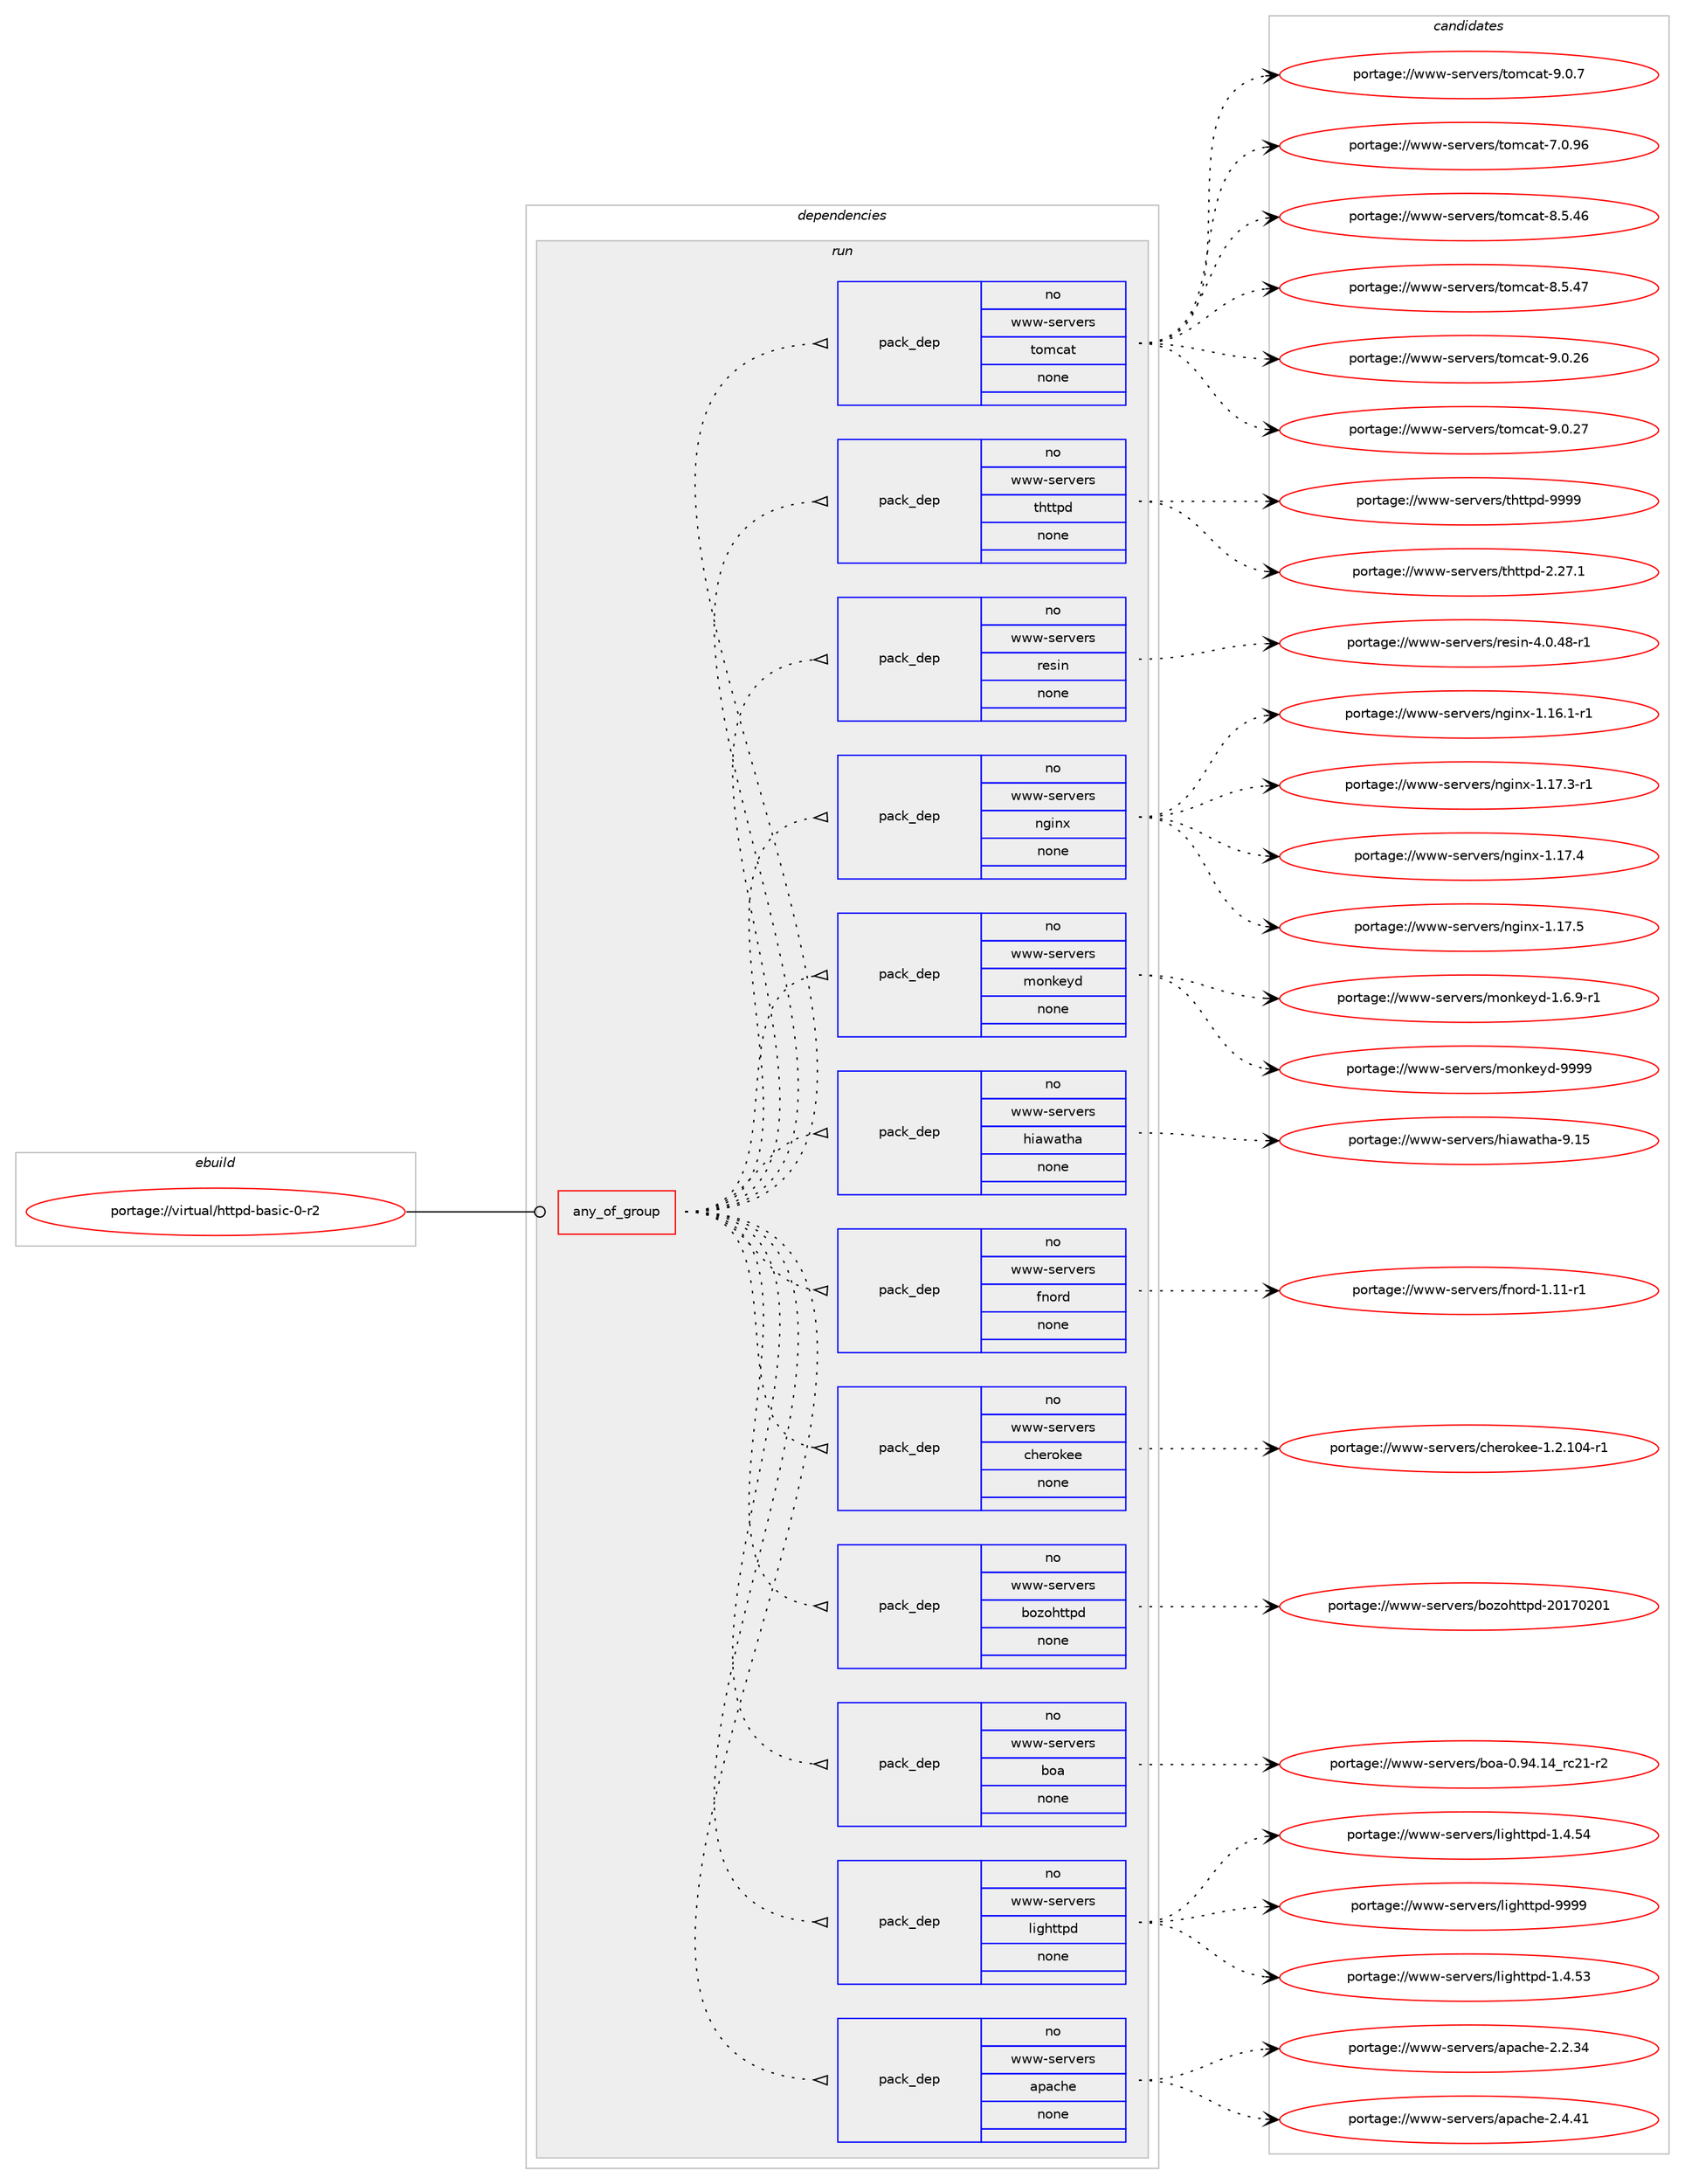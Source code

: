 digraph prolog {

# *************
# Graph options
# *************

newrank=true;
concentrate=true;
compound=true;
graph [rankdir=LR,fontname=Helvetica,fontsize=10,ranksep=1.5];#, ranksep=2.5, nodesep=0.2];
edge  [arrowhead=vee];
node  [fontname=Helvetica,fontsize=10];

# **********
# The ebuild
# **********

subgraph cluster_leftcol {
color=gray;
rank=same;
label=<<i>ebuild</i>>;
id [label="portage://virtual/httpd-basic-0-r2", color=red, width=4, href="../virtual/httpd-basic-0-r2.svg"];
}

# ****************
# The dependencies
# ****************

subgraph cluster_midcol {
color=gray;
label=<<i>dependencies</i>>;
subgraph cluster_compile {
fillcolor="#eeeeee";
style=filled;
label=<<i>compile</i>>;
}
subgraph cluster_compileandrun {
fillcolor="#eeeeee";
style=filled;
label=<<i>compile and run</i>>;
}
subgraph cluster_run {
fillcolor="#eeeeee";
style=filled;
label=<<i>run</i>>;
subgraph any7112 {
dependency434081 [label=<<TABLE BORDER="0" CELLBORDER="1" CELLSPACING="0" CELLPADDING="4"><TR><TD CELLPADDING="10">any_of_group</TD></TR></TABLE>>, shape=none, color=red];subgraph pack321659 {
dependency434082 [label=<<TABLE BORDER="0" CELLBORDER="1" CELLSPACING="0" CELLPADDING="4" WIDTH="220"><TR><TD ROWSPAN="6" CELLPADDING="30">pack_dep</TD></TR><TR><TD WIDTH="110">no</TD></TR><TR><TD>www-servers</TD></TR><TR><TD>apache</TD></TR><TR><TD>none</TD></TR><TR><TD></TD></TR></TABLE>>, shape=none, color=blue];
}
dependency434081:e -> dependency434082:w [weight=20,style="dotted",arrowhead="oinv"];
subgraph pack321660 {
dependency434083 [label=<<TABLE BORDER="0" CELLBORDER="1" CELLSPACING="0" CELLPADDING="4" WIDTH="220"><TR><TD ROWSPAN="6" CELLPADDING="30">pack_dep</TD></TR><TR><TD WIDTH="110">no</TD></TR><TR><TD>www-servers</TD></TR><TR><TD>lighttpd</TD></TR><TR><TD>none</TD></TR><TR><TD></TD></TR></TABLE>>, shape=none, color=blue];
}
dependency434081:e -> dependency434083:w [weight=20,style="dotted",arrowhead="oinv"];
subgraph pack321661 {
dependency434084 [label=<<TABLE BORDER="0" CELLBORDER="1" CELLSPACING="0" CELLPADDING="4" WIDTH="220"><TR><TD ROWSPAN="6" CELLPADDING="30">pack_dep</TD></TR><TR><TD WIDTH="110">no</TD></TR><TR><TD>www-servers</TD></TR><TR><TD>boa</TD></TR><TR><TD>none</TD></TR><TR><TD></TD></TR></TABLE>>, shape=none, color=blue];
}
dependency434081:e -> dependency434084:w [weight=20,style="dotted",arrowhead="oinv"];
subgraph pack321662 {
dependency434085 [label=<<TABLE BORDER="0" CELLBORDER="1" CELLSPACING="0" CELLPADDING="4" WIDTH="220"><TR><TD ROWSPAN="6" CELLPADDING="30">pack_dep</TD></TR><TR><TD WIDTH="110">no</TD></TR><TR><TD>www-servers</TD></TR><TR><TD>bozohttpd</TD></TR><TR><TD>none</TD></TR><TR><TD></TD></TR></TABLE>>, shape=none, color=blue];
}
dependency434081:e -> dependency434085:w [weight=20,style="dotted",arrowhead="oinv"];
subgraph pack321663 {
dependency434086 [label=<<TABLE BORDER="0" CELLBORDER="1" CELLSPACING="0" CELLPADDING="4" WIDTH="220"><TR><TD ROWSPAN="6" CELLPADDING="30">pack_dep</TD></TR><TR><TD WIDTH="110">no</TD></TR><TR><TD>www-servers</TD></TR><TR><TD>cherokee</TD></TR><TR><TD>none</TD></TR><TR><TD></TD></TR></TABLE>>, shape=none, color=blue];
}
dependency434081:e -> dependency434086:w [weight=20,style="dotted",arrowhead="oinv"];
subgraph pack321664 {
dependency434087 [label=<<TABLE BORDER="0" CELLBORDER="1" CELLSPACING="0" CELLPADDING="4" WIDTH="220"><TR><TD ROWSPAN="6" CELLPADDING="30">pack_dep</TD></TR><TR><TD WIDTH="110">no</TD></TR><TR><TD>www-servers</TD></TR><TR><TD>fnord</TD></TR><TR><TD>none</TD></TR><TR><TD></TD></TR></TABLE>>, shape=none, color=blue];
}
dependency434081:e -> dependency434087:w [weight=20,style="dotted",arrowhead="oinv"];
subgraph pack321665 {
dependency434088 [label=<<TABLE BORDER="0" CELLBORDER="1" CELLSPACING="0" CELLPADDING="4" WIDTH="220"><TR><TD ROWSPAN="6" CELLPADDING="30">pack_dep</TD></TR><TR><TD WIDTH="110">no</TD></TR><TR><TD>www-servers</TD></TR><TR><TD>hiawatha</TD></TR><TR><TD>none</TD></TR><TR><TD></TD></TR></TABLE>>, shape=none, color=blue];
}
dependency434081:e -> dependency434088:w [weight=20,style="dotted",arrowhead="oinv"];
subgraph pack321666 {
dependency434089 [label=<<TABLE BORDER="0" CELLBORDER="1" CELLSPACING="0" CELLPADDING="4" WIDTH="220"><TR><TD ROWSPAN="6" CELLPADDING="30">pack_dep</TD></TR><TR><TD WIDTH="110">no</TD></TR><TR><TD>www-servers</TD></TR><TR><TD>monkeyd</TD></TR><TR><TD>none</TD></TR><TR><TD></TD></TR></TABLE>>, shape=none, color=blue];
}
dependency434081:e -> dependency434089:w [weight=20,style="dotted",arrowhead="oinv"];
subgraph pack321667 {
dependency434090 [label=<<TABLE BORDER="0" CELLBORDER="1" CELLSPACING="0" CELLPADDING="4" WIDTH="220"><TR><TD ROWSPAN="6" CELLPADDING="30">pack_dep</TD></TR><TR><TD WIDTH="110">no</TD></TR><TR><TD>www-servers</TD></TR><TR><TD>nginx</TD></TR><TR><TD>none</TD></TR><TR><TD></TD></TR></TABLE>>, shape=none, color=blue];
}
dependency434081:e -> dependency434090:w [weight=20,style="dotted",arrowhead="oinv"];
subgraph pack321668 {
dependency434091 [label=<<TABLE BORDER="0" CELLBORDER="1" CELLSPACING="0" CELLPADDING="4" WIDTH="220"><TR><TD ROWSPAN="6" CELLPADDING="30">pack_dep</TD></TR><TR><TD WIDTH="110">no</TD></TR><TR><TD>www-servers</TD></TR><TR><TD>resin</TD></TR><TR><TD>none</TD></TR><TR><TD></TD></TR></TABLE>>, shape=none, color=blue];
}
dependency434081:e -> dependency434091:w [weight=20,style="dotted",arrowhead="oinv"];
subgraph pack321669 {
dependency434092 [label=<<TABLE BORDER="0" CELLBORDER="1" CELLSPACING="0" CELLPADDING="4" WIDTH="220"><TR><TD ROWSPAN="6" CELLPADDING="30">pack_dep</TD></TR><TR><TD WIDTH="110">no</TD></TR><TR><TD>www-servers</TD></TR><TR><TD>thttpd</TD></TR><TR><TD>none</TD></TR><TR><TD></TD></TR></TABLE>>, shape=none, color=blue];
}
dependency434081:e -> dependency434092:w [weight=20,style="dotted",arrowhead="oinv"];
subgraph pack321670 {
dependency434093 [label=<<TABLE BORDER="0" CELLBORDER="1" CELLSPACING="0" CELLPADDING="4" WIDTH="220"><TR><TD ROWSPAN="6" CELLPADDING="30">pack_dep</TD></TR><TR><TD WIDTH="110">no</TD></TR><TR><TD>www-servers</TD></TR><TR><TD>tomcat</TD></TR><TR><TD>none</TD></TR><TR><TD></TD></TR></TABLE>>, shape=none, color=blue];
}
dependency434081:e -> dependency434093:w [weight=20,style="dotted",arrowhead="oinv"];
}
id:e -> dependency434081:w [weight=20,style="solid",arrowhead="odot"];
}
}

# **************
# The candidates
# **************

subgraph cluster_choices {
rank=same;
color=gray;
label=<<i>candidates</i>>;

subgraph choice321659 {
color=black;
nodesep=1;
choiceportage119119119451151011141181011141154797112979910410145504650465152 [label="portage://www-servers/apache-2.2.34", color=red, width=4,href="../www-servers/apache-2.2.34.svg"];
choiceportage119119119451151011141181011141154797112979910410145504652465249 [label="portage://www-servers/apache-2.4.41", color=red, width=4,href="../www-servers/apache-2.4.41.svg"];
dependency434082:e -> choiceportage119119119451151011141181011141154797112979910410145504650465152:w [style=dotted,weight="100"];
dependency434082:e -> choiceportage119119119451151011141181011141154797112979910410145504652465249:w [style=dotted,weight="100"];
}
subgraph choice321660 {
color=black;
nodesep=1;
choiceportage119119119451151011141181011141154710810510310411611611210045494652465351 [label="portage://www-servers/lighttpd-1.4.53", color=red, width=4,href="../www-servers/lighttpd-1.4.53.svg"];
choiceportage119119119451151011141181011141154710810510310411611611210045494652465352 [label="portage://www-servers/lighttpd-1.4.54", color=red, width=4,href="../www-servers/lighttpd-1.4.54.svg"];
choiceportage11911911945115101114118101114115471081051031041161161121004557575757 [label="portage://www-servers/lighttpd-9999", color=red, width=4,href="../www-servers/lighttpd-9999.svg"];
dependency434083:e -> choiceportage119119119451151011141181011141154710810510310411611611210045494652465351:w [style=dotted,weight="100"];
dependency434083:e -> choiceportage119119119451151011141181011141154710810510310411611611210045494652465352:w [style=dotted,weight="100"];
dependency434083:e -> choiceportage11911911945115101114118101114115471081051031041161161121004557575757:w [style=dotted,weight="100"];
}
subgraph choice321661 {
color=black;
nodesep=1;
choiceportage119119119451151011141181011141154798111974548465752464952951149950494511450 [label="portage://www-servers/boa-0.94.14_rc21-r2", color=red, width=4,href="../www-servers/boa-0.94.14_rc21-r2.svg"];
dependency434084:e -> choiceportage119119119451151011141181011141154798111974548465752464952951149950494511450:w [style=dotted,weight="100"];
}
subgraph choice321662 {
color=black;
nodesep=1;
choiceportage119119119451151011141181011141154798111122111104116116112100455048495548504849 [label="portage://www-servers/bozohttpd-20170201", color=red, width=4,href="../www-servers/bozohttpd-20170201.svg"];
dependency434085:e -> choiceportage119119119451151011141181011141154798111122111104116116112100455048495548504849:w [style=dotted,weight="100"];
}
subgraph choice321663 {
color=black;
nodesep=1;
choiceportage11911911945115101114118101114115479910410111411110710110145494650464948524511449 [label="portage://www-servers/cherokee-1.2.104-r1", color=red, width=4,href="../www-servers/cherokee-1.2.104-r1.svg"];
dependency434086:e -> choiceportage11911911945115101114118101114115479910410111411110710110145494650464948524511449:w [style=dotted,weight="100"];
}
subgraph choice321664 {
color=black;
nodesep=1;
choiceportage119119119451151011141181011141154710211011111410045494649494511449 [label="portage://www-servers/fnord-1.11-r1", color=red, width=4,href="../www-servers/fnord-1.11-r1.svg"];
dependency434087:e -> choiceportage119119119451151011141181011141154710211011111410045494649494511449:w [style=dotted,weight="100"];
}
subgraph choice321665 {
color=black;
nodesep=1;
choiceportage11911911945115101114118101114115471041059711997116104974557464953 [label="portage://www-servers/hiawatha-9.15", color=red, width=4,href="../www-servers/hiawatha-9.15.svg"];
dependency434088:e -> choiceportage11911911945115101114118101114115471041059711997116104974557464953:w [style=dotted,weight="100"];
}
subgraph choice321666 {
color=black;
nodesep=1;
choiceportage11911911945115101114118101114115471091111101071011211004549465446574511449 [label="portage://www-servers/monkeyd-1.6.9-r1", color=red, width=4,href="../www-servers/monkeyd-1.6.9-r1.svg"];
choiceportage11911911945115101114118101114115471091111101071011211004557575757 [label="portage://www-servers/monkeyd-9999", color=red, width=4,href="../www-servers/monkeyd-9999.svg"];
dependency434089:e -> choiceportage11911911945115101114118101114115471091111101071011211004549465446574511449:w [style=dotted,weight="100"];
dependency434089:e -> choiceportage11911911945115101114118101114115471091111101071011211004557575757:w [style=dotted,weight="100"];
}
subgraph choice321667 {
color=black;
nodesep=1;
choiceportage1191191194511510111411810111411547110103105110120454946495446494511449 [label="portage://www-servers/nginx-1.16.1-r1", color=red, width=4,href="../www-servers/nginx-1.16.1-r1.svg"];
choiceportage1191191194511510111411810111411547110103105110120454946495546514511449 [label="portage://www-servers/nginx-1.17.3-r1", color=red, width=4,href="../www-servers/nginx-1.17.3-r1.svg"];
choiceportage119119119451151011141181011141154711010310511012045494649554652 [label="portage://www-servers/nginx-1.17.4", color=red, width=4,href="../www-servers/nginx-1.17.4.svg"];
choiceportage119119119451151011141181011141154711010310511012045494649554653 [label="portage://www-servers/nginx-1.17.5", color=red, width=4,href="../www-servers/nginx-1.17.5.svg"];
dependency434090:e -> choiceportage1191191194511510111411810111411547110103105110120454946495446494511449:w [style=dotted,weight="100"];
dependency434090:e -> choiceportage1191191194511510111411810111411547110103105110120454946495546514511449:w [style=dotted,weight="100"];
dependency434090:e -> choiceportage119119119451151011141181011141154711010310511012045494649554652:w [style=dotted,weight="100"];
dependency434090:e -> choiceportage119119119451151011141181011141154711010310511012045494649554653:w [style=dotted,weight="100"];
}
subgraph choice321668 {
color=black;
nodesep=1;
choiceportage1191191194511510111411810111411547114101115105110455246484652564511449 [label="portage://www-servers/resin-4.0.48-r1", color=red, width=4,href="../www-servers/resin-4.0.48-r1.svg"];
dependency434091:e -> choiceportage1191191194511510111411810111411547114101115105110455246484652564511449:w [style=dotted,weight="100"];
}
subgraph choice321669 {
color=black;
nodesep=1;
choiceportage119119119451151011141181011141154711610411611611210045504650554649 [label="portage://www-servers/thttpd-2.27.1", color=red, width=4,href="../www-servers/thttpd-2.27.1.svg"];
choiceportage11911911945115101114118101114115471161041161161121004557575757 [label="portage://www-servers/thttpd-9999", color=red, width=4,href="../www-servers/thttpd-9999.svg"];
dependency434092:e -> choiceportage119119119451151011141181011141154711610411611611210045504650554649:w [style=dotted,weight="100"];
dependency434092:e -> choiceportage11911911945115101114118101114115471161041161161121004557575757:w [style=dotted,weight="100"];
}
subgraph choice321670 {
color=black;
nodesep=1;
choiceportage1191191194511510111411810111411547116111109999711645554648465754 [label="portage://www-servers/tomcat-7.0.96", color=red, width=4,href="../www-servers/tomcat-7.0.96.svg"];
choiceportage1191191194511510111411810111411547116111109999711645564653465254 [label="portage://www-servers/tomcat-8.5.46", color=red, width=4,href="../www-servers/tomcat-8.5.46.svg"];
choiceportage1191191194511510111411810111411547116111109999711645564653465255 [label="portage://www-servers/tomcat-8.5.47", color=red, width=4,href="../www-servers/tomcat-8.5.47.svg"];
choiceportage1191191194511510111411810111411547116111109999711645574648465054 [label="portage://www-servers/tomcat-9.0.26", color=red, width=4,href="../www-servers/tomcat-9.0.26.svg"];
choiceportage1191191194511510111411810111411547116111109999711645574648465055 [label="portage://www-servers/tomcat-9.0.27", color=red, width=4,href="../www-servers/tomcat-9.0.27.svg"];
choiceportage11911911945115101114118101114115471161111099997116455746484655 [label="portage://www-servers/tomcat-9.0.7", color=red, width=4,href="../www-servers/tomcat-9.0.7.svg"];
dependency434093:e -> choiceportage1191191194511510111411810111411547116111109999711645554648465754:w [style=dotted,weight="100"];
dependency434093:e -> choiceportage1191191194511510111411810111411547116111109999711645564653465254:w [style=dotted,weight="100"];
dependency434093:e -> choiceportage1191191194511510111411810111411547116111109999711645564653465255:w [style=dotted,weight="100"];
dependency434093:e -> choiceportage1191191194511510111411810111411547116111109999711645574648465054:w [style=dotted,weight="100"];
dependency434093:e -> choiceportage1191191194511510111411810111411547116111109999711645574648465055:w [style=dotted,weight="100"];
dependency434093:e -> choiceportage11911911945115101114118101114115471161111099997116455746484655:w [style=dotted,weight="100"];
}
}

}

